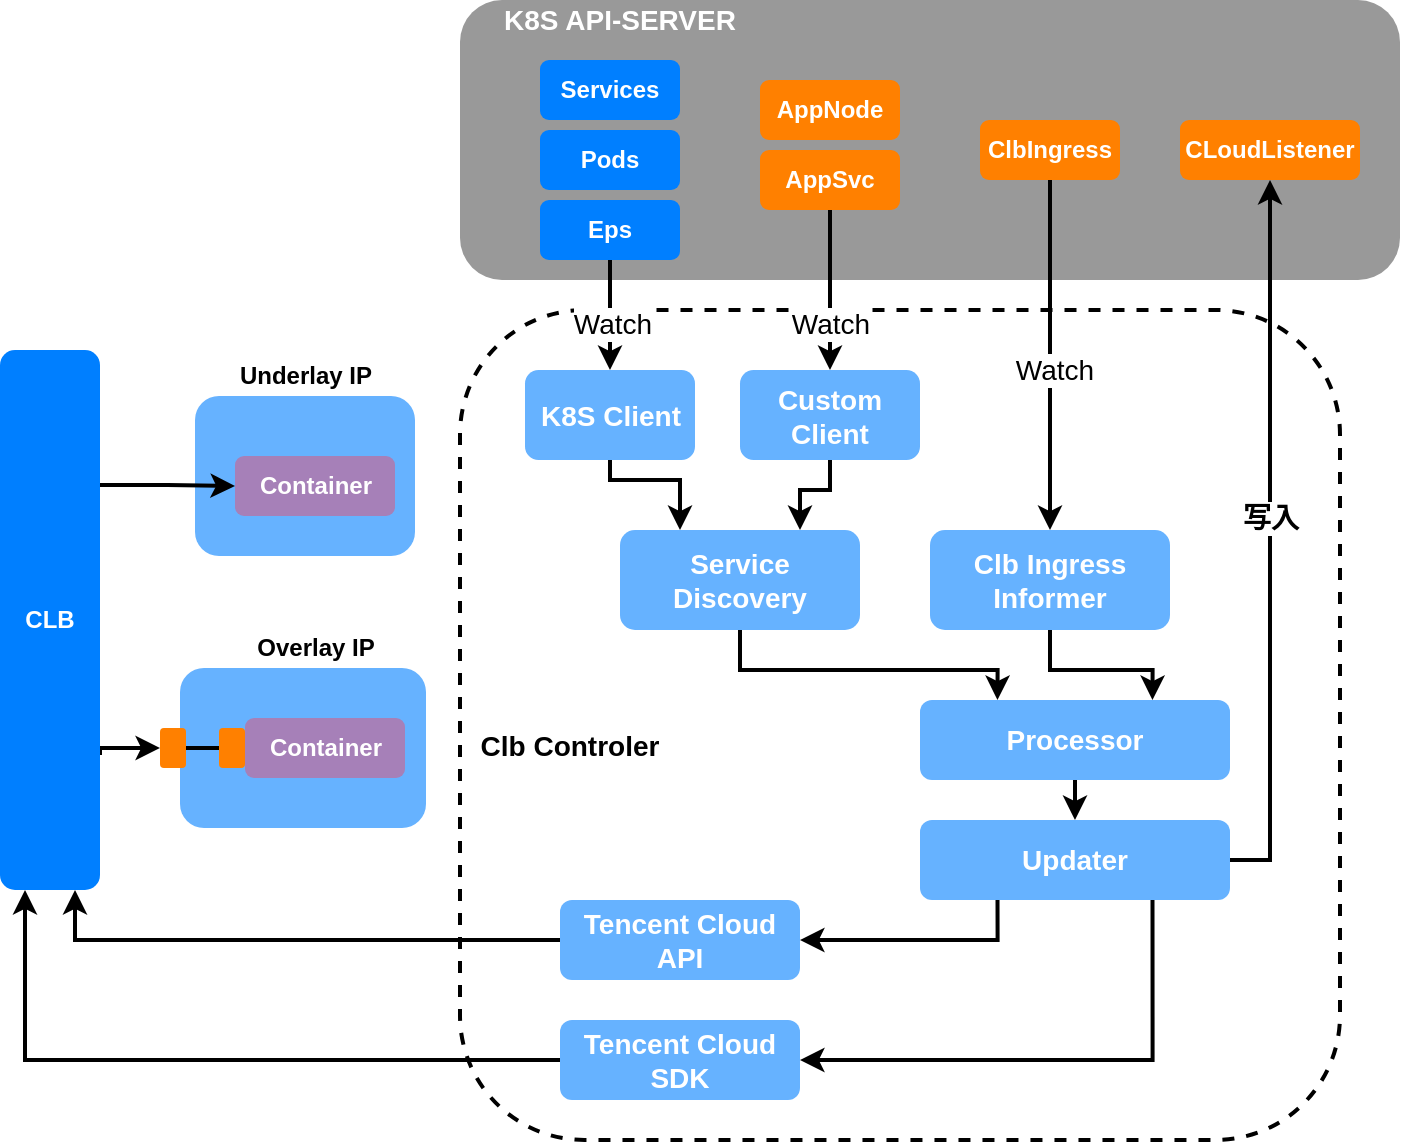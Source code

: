 <mxfile version="10.9.8" type="device"><diagram id="AMkYCpSQQBsif9Z_13Qu" name="Page-1"><mxGraphModel dx="1106" dy="805" grid="1" gridSize="10" guides="1" tooltips="1" connect="1" arrows="1" fold="1" page="1" pageScale="1" pageWidth="827" pageHeight="1169" math="0" shadow="0"><root><mxCell id="0"/><mxCell id="1" parent="0"/><mxCell id="kqrJ_FXG0yvHIly-l_NG-40" value="" style="rounded=1;whiteSpace=wrap;html=1;dashed=1;strokeWidth=2;fillColor=#66B2FF;fontSize=13;fontColor=#000000;strokeColor=none;" parent="1" vertex="1"><mxGeometry x="162.5" y="433" width="110" height="80" as="geometry"/></mxCell><mxCell id="kqrJ_FXG0yvHIly-l_NG-36" value="" style="rounded=1;whiteSpace=wrap;html=1;dashed=1;strokeWidth=2;" parent="1" vertex="1"><mxGeometry x="295" y="390" width="440" height="415" as="geometry"/></mxCell><mxCell id="kqrJ_FXG0yvHIly-l_NG-1" value="" style="rounded=1;whiteSpace=wrap;html=1;fillColor=#999999;strokeColor=none;" parent="1" vertex="1"><mxGeometry x="295" y="235" width="470" height="140" as="geometry"/></mxCell><mxCell id="kqrJ_FXG0yvHIly-l_NG-2" value="K8S API-SERVER" style="text;html=1;strokeColor=none;fillColor=none;align=center;verticalAlign=middle;whiteSpace=wrap;rounded=0;fontStyle=1;fontSize=14;fontColor=#FFFFFF;" parent="1" vertex="1"><mxGeometry x="310" y="235" width="130" height="20" as="geometry"/></mxCell><mxCell id="kqrJ_FXG0yvHIly-l_NG-43" style="edgeStyle=orthogonalEdgeStyle;rounded=0;orthogonalLoop=1;jettySize=auto;html=1;exitX=1;exitY=0.25;exitDx=0;exitDy=0;strokeWidth=2;fontSize=12;fontColor=#000000;" parent="1" source="kqrJ_FXG0yvHIly-l_NG-3" target="kqrJ_FXG0yvHIly-l_NG-41" edge="1"><mxGeometry relative="1" as="geometry"/></mxCell><mxCell id="kqrJ_FXG0yvHIly-l_NG-52" style="edgeStyle=orthogonalEdgeStyle;rounded=0;orthogonalLoop=1;jettySize=auto;html=1;exitX=1;exitY=0.75;exitDx=0;exitDy=0;entryX=0;entryY=0.5;entryDx=0;entryDy=0;endArrow=classic;endFill=1;strokeWidth=2;fontSize=12;fontColor=#000000;" parent="1" source="kqrJ_FXG0yvHIly-l_NG-3" target="kqrJ_FXG0yvHIly-l_NG-49" edge="1"><mxGeometry relative="1" as="geometry"><Array as="points"><mxPoint x="115" y="609"/></Array></mxGeometry></mxCell><mxCell id="kqrJ_FXG0yvHIly-l_NG-3" value="CLB" style="rounded=1;whiteSpace=wrap;html=1;fontStyle=1;fontSize=12;fontColor=#FFFFFF;strokeColor=none;fillColor=#007FFF;" parent="1" vertex="1"><mxGeometry x="65" y="410" width="50" height="270" as="geometry"/></mxCell><mxCell id="kqrJ_FXG0yvHIly-l_NG-34" style="edgeStyle=orthogonalEdgeStyle;rounded=0;orthogonalLoop=1;jettySize=auto;html=1;exitX=0.5;exitY=1;exitDx=0;exitDy=0;entryX=0.25;entryY=0;entryDx=0;entryDy=0;strokeWidth=2;" parent="1" source="kqrJ_FXG0yvHIly-l_NG-4" target="kqrJ_FXG0yvHIly-l_NG-13" edge="1"><mxGeometry relative="1" as="geometry"><Array as="points"><mxPoint x="435" y="570"/><mxPoint x="564" y="570"/></Array></mxGeometry></mxCell><mxCell id="kqrJ_FXG0yvHIly-l_NG-4" value="Service Discovery" style="rounded=1;whiteSpace=wrap;html=1;fontSize=14;fontColor=#FFFFFF;fontStyle=1;strokeColor=none;fillColor=#66B2FF;" parent="1" vertex="1"><mxGeometry x="375" y="500" width="120" height="50" as="geometry"/></mxCell><mxCell id="kqrJ_FXG0yvHIly-l_NG-35" style="edgeStyle=orthogonalEdgeStyle;rounded=0;orthogonalLoop=1;jettySize=auto;html=1;exitX=0.5;exitY=1;exitDx=0;exitDy=0;entryX=0.75;entryY=0;entryDx=0;entryDy=0;strokeWidth=2;" parent="1" source="kqrJ_FXG0yvHIly-l_NG-5" target="kqrJ_FXG0yvHIly-l_NG-13" edge="1"><mxGeometry relative="1" as="geometry"/></mxCell><mxCell id="kqrJ_FXG0yvHIly-l_NG-5" value="Clb Ingress Informer" style="rounded=1;whiteSpace=wrap;html=1;fontSize=14;fontColor=#FFFFFF;fontStyle=1;strokeColor=none;fillColor=#66B2FF;" parent="1" vertex="1"><mxGeometry x="530" y="500" width="120" height="50" as="geometry"/></mxCell><mxCell id="kqrJ_FXG0yvHIly-l_NG-29" style="edgeStyle=orthogonalEdgeStyle;rounded=0;orthogonalLoop=1;jettySize=auto;html=1;exitX=0.5;exitY=1;exitDx=0;exitDy=0;entryX=0.5;entryY=0;entryDx=0;entryDy=0;strokeWidth=2;" parent="1" source="kqrJ_FXG0yvHIly-l_NG-6" target="kqrJ_FXG0yvHIly-l_NG-11" edge="1"><mxGeometry relative="1" as="geometry"/></mxCell><mxCell id="XIgXzPt7K3UaJiTtv55A-2" value="Watch" style="text;html=1;resizable=0;points=[];align=center;verticalAlign=middle;labelBackgroundColor=#ffffff;fontSize=14;" vertex="1" connectable="0" parent="kqrJ_FXG0yvHIly-l_NG-29"><mxGeometry x="0.164" y="1" relative="1" as="geometry"><mxPoint as="offset"/></mxGeometry></mxCell><mxCell id="kqrJ_FXG0yvHIly-l_NG-6" value="Eps" style="rounded=1;whiteSpace=wrap;html=1;fontColor=#FFFFFF;fontStyle=1;strokeColor=none;fillColor=#007FFF;" parent="1" vertex="1"><mxGeometry x="335" y="335" width="70" height="30" as="geometry"/></mxCell><mxCell id="kqrJ_FXG0yvHIly-l_NG-7" value="Services" style="rounded=1;whiteSpace=wrap;html=1;fillColor=#007FFF;fontStyle=1;fontColor=#FFFFFF;strokeColor=none;" parent="1" vertex="1"><mxGeometry x="335" y="265" width="70" height="30" as="geometry"/></mxCell><mxCell id="kqrJ_FXG0yvHIly-l_NG-8" value="Pods" style="rounded=1;whiteSpace=wrap;html=1;fontColor=#FFFFFF;fontStyle=1;strokeColor=none;fillColor=#007FFF;" parent="1" vertex="1"><mxGeometry x="335" y="300" width="70" height="30" as="geometry"/></mxCell><mxCell id="kqrJ_FXG0yvHIly-l_NG-9" value="AppNode" style="rounded=1;whiteSpace=wrap;html=1;fillColor=#FF8000;strokeColor=none;fontStyle=1;fontColor=#FFFFFF;" parent="1" vertex="1"><mxGeometry x="445" y="275" width="70" height="30" as="geometry"/></mxCell><mxCell id="kqrJ_FXG0yvHIly-l_NG-30" style="edgeStyle=orthogonalEdgeStyle;rounded=0;orthogonalLoop=1;jettySize=auto;html=1;entryX=0.5;entryY=0;entryDx=0;entryDy=0;strokeWidth=2;" parent="1" source="kqrJ_FXG0yvHIly-l_NG-10" target="kqrJ_FXG0yvHIly-l_NG-12" edge="1"><mxGeometry relative="1" as="geometry"/></mxCell><mxCell id="XIgXzPt7K3UaJiTtv55A-3" value="Watch" style="text;html=1;resizable=0;points=[];align=center;verticalAlign=middle;labelBackgroundColor=#ffffff;fontSize=14;" vertex="1" connectable="0" parent="kqrJ_FXG0yvHIly-l_NG-30"><mxGeometry x="0.425" relative="1" as="geometry"><mxPoint as="offset"/></mxGeometry></mxCell><mxCell id="kqrJ_FXG0yvHIly-l_NG-10" value="AppSvc" style="rounded=1;whiteSpace=wrap;html=1;fontColor=#FFFFFF;fontStyle=1;strokeColor=none;fillColor=#FF8000;" parent="1" vertex="1"><mxGeometry x="445" y="310" width="70" height="30" as="geometry"/></mxCell><mxCell id="kqrJ_FXG0yvHIly-l_NG-27" style="edgeStyle=orthogonalEdgeStyle;rounded=0;orthogonalLoop=1;jettySize=auto;html=1;exitX=0.5;exitY=1;exitDx=0;exitDy=0;entryX=0.25;entryY=0;entryDx=0;entryDy=0;strokeWidth=2;" parent="1" source="kqrJ_FXG0yvHIly-l_NG-11" target="kqrJ_FXG0yvHIly-l_NG-4" edge="1"><mxGeometry relative="1" as="geometry"><Array as="points"><mxPoint x="370" y="475"/><mxPoint x="405" y="475"/></Array></mxGeometry></mxCell><mxCell id="kqrJ_FXG0yvHIly-l_NG-11" value="K8S Client" style="rounded=1;whiteSpace=wrap;html=1;fillColor=#66B2FF;strokeColor=none;fontColor=#FFFFFF;fontStyle=1;fontSize=14;" parent="1" vertex="1"><mxGeometry x="327.5" y="420" width="85" height="45" as="geometry"/></mxCell><mxCell id="kqrJ_FXG0yvHIly-l_NG-28" style="edgeStyle=orthogonalEdgeStyle;rounded=0;orthogonalLoop=1;jettySize=auto;html=1;exitX=0.5;exitY=1;exitDx=0;exitDy=0;entryX=0.75;entryY=0;entryDx=0;entryDy=0;strokeWidth=2;" parent="1" source="kqrJ_FXG0yvHIly-l_NG-12" target="kqrJ_FXG0yvHIly-l_NG-4" edge="1"><mxGeometry relative="1" as="geometry"><Array as="points"><mxPoint x="480" y="480"/><mxPoint x="465" y="480"/></Array></mxGeometry></mxCell><mxCell id="kqrJ_FXG0yvHIly-l_NG-12" value="Custom Client" style="rounded=1;whiteSpace=wrap;html=1;fontSize=14;fontColor=#FFFFFF;fontStyle=1;strokeColor=none;fillColor=#66B2FF;" parent="1" vertex="1"><mxGeometry x="435" y="420" width="90" height="45" as="geometry"/></mxCell><mxCell id="kqrJ_FXG0yvHIly-l_NG-22" style="edgeStyle=orthogonalEdgeStyle;rounded=0;orthogonalLoop=1;jettySize=auto;html=1;exitX=0.5;exitY=1;exitDx=0;exitDy=0;entryX=0.5;entryY=0;entryDx=0;entryDy=0;strokeWidth=2;" parent="1" source="kqrJ_FXG0yvHIly-l_NG-13" target="kqrJ_FXG0yvHIly-l_NG-15" edge="1"><mxGeometry relative="1" as="geometry"/></mxCell><mxCell id="kqrJ_FXG0yvHIly-l_NG-13" value="Processor" style="rounded=1;whiteSpace=wrap;html=1;fontSize=14;fontColor=#FFFFFF;fontStyle=1;strokeColor=none;fillColor=#66B2FF;" parent="1" vertex="1"><mxGeometry x="525" y="585" width="155" height="40" as="geometry"/></mxCell><mxCell id="kqrJ_FXG0yvHIly-l_NG-20" style="edgeStyle=orthogonalEdgeStyle;rounded=0;orthogonalLoop=1;jettySize=auto;html=1;exitX=0.25;exitY=1;exitDx=0;exitDy=0;entryX=1;entryY=0.5;entryDx=0;entryDy=0;strokeWidth=2;" parent="1" source="kqrJ_FXG0yvHIly-l_NG-15" target="kqrJ_FXG0yvHIly-l_NG-16" edge="1"><mxGeometry relative="1" as="geometry"/></mxCell><mxCell id="kqrJ_FXG0yvHIly-l_NG-21" style="edgeStyle=orthogonalEdgeStyle;rounded=0;orthogonalLoop=1;jettySize=auto;html=1;exitX=0.75;exitY=1;exitDx=0;exitDy=0;entryX=1;entryY=0.5;entryDx=0;entryDy=0;strokeWidth=2;" parent="1" source="kqrJ_FXG0yvHIly-l_NG-15" target="kqrJ_FXG0yvHIly-l_NG-17" edge="1"><mxGeometry relative="1" as="geometry"/></mxCell><mxCell id="kqrJ_FXG0yvHIly-l_NG-33" style="edgeStyle=orthogonalEdgeStyle;rounded=0;orthogonalLoop=1;jettySize=auto;html=1;exitX=1;exitY=0.5;exitDx=0;exitDy=0;entryX=0.5;entryY=1;entryDx=0;entryDy=0;strokeWidth=2;" parent="1" source="kqrJ_FXG0yvHIly-l_NG-15" target="kqrJ_FXG0yvHIly-l_NG-26" edge="1"><mxGeometry relative="1" as="geometry"/></mxCell><mxCell id="XIgXzPt7K3UaJiTtv55A-1" value="写入" style="text;html=1;resizable=0;points=[];align=center;verticalAlign=middle;labelBackgroundColor=#ffffff;fontStyle=1;fontSize=14;" vertex="1" connectable="0" parent="kqrJ_FXG0yvHIly-l_NG-33"><mxGeometry x="0.061" relative="1" as="geometry"><mxPoint as="offset"/></mxGeometry></mxCell><mxCell id="kqrJ_FXG0yvHIly-l_NG-15" value="Updater" style="rounded=1;whiteSpace=wrap;html=1;fontSize=14;fontColor=#FFFFFF;fontStyle=1;strokeColor=none;fillColor=#66B2FF;" parent="1" vertex="1"><mxGeometry x="525" y="645" width="155" height="40" as="geometry"/></mxCell><mxCell id="kqrJ_FXG0yvHIly-l_NG-18" style="edgeStyle=orthogonalEdgeStyle;rounded=0;orthogonalLoop=1;jettySize=auto;html=1;exitX=0;exitY=0.5;exitDx=0;exitDy=0;entryX=0.75;entryY=1;entryDx=0;entryDy=0;strokeWidth=2;" parent="1" source="kqrJ_FXG0yvHIly-l_NG-16" target="kqrJ_FXG0yvHIly-l_NG-3" edge="1"><mxGeometry relative="1" as="geometry"/></mxCell><mxCell id="kqrJ_FXG0yvHIly-l_NG-16" value="Tencent Cloud API" style="rounded=1;whiteSpace=wrap;html=1;fontSize=14;fontColor=#FFFFFF;fontStyle=1;strokeColor=none;fillColor=#66B2FF;" parent="1" vertex="1"><mxGeometry x="345" y="685" width="120" height="40" as="geometry"/></mxCell><mxCell id="kqrJ_FXG0yvHIly-l_NG-19" style="edgeStyle=orthogonalEdgeStyle;rounded=0;orthogonalLoop=1;jettySize=auto;html=1;exitX=0;exitY=0.5;exitDx=0;exitDy=0;entryX=0.25;entryY=1;entryDx=0;entryDy=0;strokeWidth=2;" parent="1" source="kqrJ_FXG0yvHIly-l_NG-17" target="kqrJ_FXG0yvHIly-l_NG-3" edge="1"><mxGeometry relative="1" as="geometry"><mxPoint x="120" y="640" as="targetPoint"/></mxGeometry></mxCell><mxCell id="kqrJ_FXG0yvHIly-l_NG-17" value="Tencent Cloud SDK" style="rounded=1;whiteSpace=wrap;html=1;fontSize=14;fontColor=#FFFFFF;fontStyle=1;strokeColor=none;fillColor=#66B2FF;" parent="1" vertex="1"><mxGeometry x="345" y="745" width="120" height="40" as="geometry"/></mxCell><mxCell id="kqrJ_FXG0yvHIly-l_NG-32" value="" style="edgeStyle=orthogonalEdgeStyle;rounded=0;orthogonalLoop=1;jettySize=auto;html=1;entryX=0.5;entryY=0;entryDx=0;entryDy=0;strokeWidth=2;" parent="1" source="kqrJ_FXG0yvHIly-l_NG-25" target="kqrJ_FXG0yvHIly-l_NG-5" edge="1"><mxGeometry relative="1" as="geometry"><mxPoint x="590" y="405" as="targetPoint"/></mxGeometry></mxCell><mxCell id="XIgXzPt7K3UaJiTtv55A-4" value="Watch" style="text;html=1;resizable=0;points=[];align=center;verticalAlign=middle;labelBackgroundColor=#ffffff;fontSize=14;" vertex="1" connectable="0" parent="kqrJ_FXG0yvHIly-l_NG-32"><mxGeometry x="0.086" y="2" relative="1" as="geometry"><mxPoint as="offset"/></mxGeometry></mxCell><mxCell id="kqrJ_FXG0yvHIly-l_NG-25" value="ClbIngress" style="rounded=1;whiteSpace=wrap;html=1;fontColor=#FFFFFF;fontStyle=1;strokeColor=none;fillColor=#FF8000;" parent="1" vertex="1"><mxGeometry x="555" y="295" width="70" height="30" as="geometry"/></mxCell><mxCell id="kqrJ_FXG0yvHIly-l_NG-26" value="CLoudListener" style="rounded=1;whiteSpace=wrap;html=1;fontColor=#FFFFFF;fontStyle=1;strokeColor=none;fillColor=#FF8000;" parent="1" vertex="1"><mxGeometry x="655" y="295" width="90" height="30" as="geometry"/></mxCell><mxCell id="kqrJ_FXG0yvHIly-l_NG-38" value="Clb Controler" style="text;html=1;strokeColor=none;fillColor=none;align=center;verticalAlign=middle;whiteSpace=wrap;rounded=0;dashed=1;fontSize=14;fontColor=#000000;fontStyle=1" parent="1" vertex="1"><mxGeometry x="295" y="597.5" width="110" height="20" as="geometry"/></mxCell><mxCell id="kqrJ_FXG0yvHIly-l_NG-41" value="Container" style="rounded=1;whiteSpace=wrap;html=1;dashed=1;strokeWidth=2;fillColor=#A680B8;fontSize=12;fontColor=#FFFFFF;strokeColor=none;fontStyle=1" parent="1" vertex="1"><mxGeometry x="182.5" y="463" width="80" height="30" as="geometry"/></mxCell><mxCell id="kqrJ_FXG0yvHIly-l_NG-42" value="Underlay IP" style="text;html=1;strokeColor=none;fillColor=none;align=center;verticalAlign=middle;whiteSpace=wrap;rounded=0;dashed=1;fontSize=12;fontColor=#000000;fontStyle=1" parent="1" vertex="1"><mxGeometry x="177.5" y="413" width="80" height="20" as="geometry"/></mxCell><mxCell id="kqrJ_FXG0yvHIly-l_NG-44" value="" style="rounded=1;whiteSpace=wrap;html=1;dashed=1;strokeWidth=2;fillColor=#66B2FF;fontSize=13;fontColor=#000000;strokeColor=none;" parent="1" vertex="1"><mxGeometry x="155" y="569" width="123" height="80" as="geometry"/></mxCell><mxCell id="kqrJ_FXG0yvHIly-l_NG-45" value="Container" style="rounded=1;whiteSpace=wrap;html=1;dashed=1;strokeWidth=2;fillColor=#A680B8;fontSize=12;fontColor=#FFFFFF;strokeColor=none;fontStyle=1" parent="1" vertex="1"><mxGeometry x="187.5" y="594" width="80" height="30" as="geometry"/></mxCell><mxCell id="kqrJ_FXG0yvHIly-l_NG-46" value="Overlay IP" style="text;html=1;strokeColor=none;fillColor=none;align=center;verticalAlign=middle;whiteSpace=wrap;rounded=0;dashed=1;fontSize=12;fontColor=#000000;fontStyle=1" parent="1" vertex="1"><mxGeometry x="182.5" y="549" width="80" height="20" as="geometry"/></mxCell><mxCell id="kqrJ_FXG0yvHIly-l_NG-47" value="" style="rounded=1;whiteSpace=wrap;html=1;dashed=1;strokeWidth=2;fillColor=#FF8000;fontSize=12;fontColor=#000000;strokeColor=none;" parent="1" vertex="1"><mxGeometry x="174.5" y="599" width="13" height="20" as="geometry"/></mxCell><mxCell id="kqrJ_FXG0yvHIly-l_NG-50" style="edgeStyle=orthogonalEdgeStyle;rounded=0;orthogonalLoop=1;jettySize=auto;html=1;exitX=1;exitY=0.5;exitDx=0;exitDy=0;entryX=0;entryY=0.5;entryDx=0;entryDy=0;strokeWidth=2;fontSize=12;fontColor=#000000;endArrow=none;endFill=0;" parent="1" source="kqrJ_FXG0yvHIly-l_NG-49" target="kqrJ_FXG0yvHIly-l_NG-47" edge="1"><mxGeometry relative="1" as="geometry"/></mxCell><mxCell id="kqrJ_FXG0yvHIly-l_NG-49" value="" style="rounded=1;whiteSpace=wrap;html=1;dashed=1;strokeWidth=2;fillColor=#FF8000;fontSize=12;fontColor=#000000;strokeColor=none;" parent="1" vertex="1"><mxGeometry x="145" y="599" width="13" height="20" as="geometry"/></mxCell></root></mxGraphModel></diagram></mxfile>